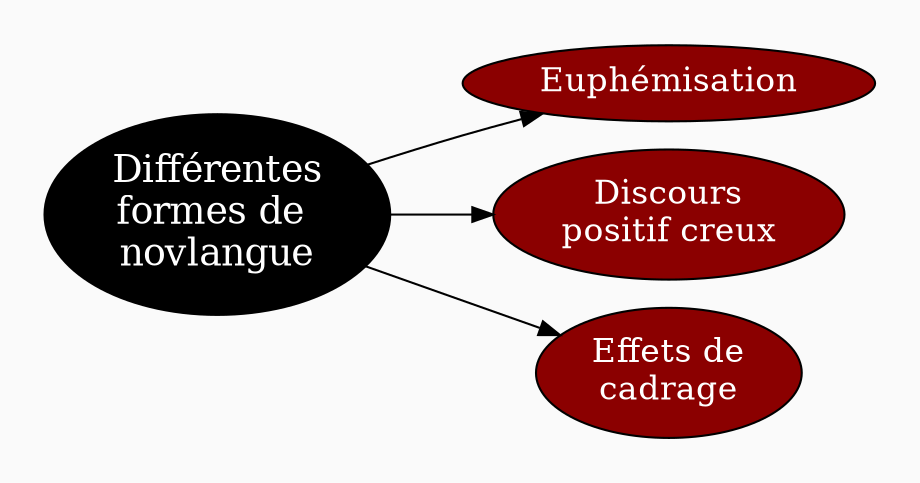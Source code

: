 digraph G {
// Template : diagram
// Usage : cours sur la philosophie du langage, cours sur la philosophie politique

rankdir=LR
splines=curves
bgcolor=grey98
pad=0.3
style=filled
edge[minlen=4]
ranksep=0.1
nodesep=0.2 // valeur à changer ?

// NIVEAU 1
node[style=filled; fillcolor=12 ; fontcolor=white ; fontsize=18]
// a1[label=""]

a1[label="Différentes
formes de 
novlangue"]

// NIVEAU 2
node[style=filled;fillcolor=red4;fontcolor=white; fontsize=16]
// b1[label=""]

a1->{
b1[label="Euphémisation"]
b2[label="Discours
positif creux"]
b3[label="Effets de
cadrage"]
}
// NIVEAU 3 (sans intermédiaire)
node [shape=box; style="filled";fillcolor=white;fontcolor=black;color=grey50]
// c1[label=""]


// INTERMEDIAIRE AVANT NIVEAU 3
node[style=filled;fillcolor=grey78;shape=oval]
// [arrowhead=none]
// bc1[label=""]

// NIVEAU 3 (avec intermédiaire)
node[style="filled";fillcolor=white;shape=box;color=grey50]

// c1[label=""]



// NIVEAU 4
node[style="filled, rounded";fillcolor=white;shape=box;color=grey50]

// d1[label=""]



// ETIQUETTES EN ROUGE
node[shape="plaintext";fontcolor=firebrick3;fillcolor=grey98]

// e1[label=< <B>= Titre</B><BR /><BR />Contenu<BR /> >]
// ->e1[minlen=1;style="invis"]


}


